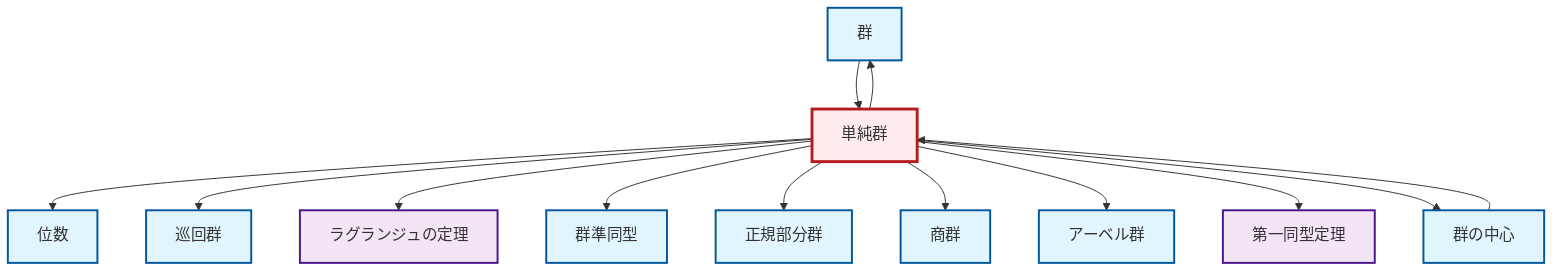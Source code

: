 graph TD
    classDef definition fill:#e1f5fe,stroke:#01579b,stroke-width:2px
    classDef theorem fill:#f3e5f5,stroke:#4a148c,stroke-width:2px
    classDef axiom fill:#fff3e0,stroke:#e65100,stroke-width:2px
    classDef example fill:#e8f5e9,stroke:#1b5e20,stroke-width:2px
    classDef current fill:#ffebee,stroke:#b71c1c,stroke-width:3px
    thm-first-isomorphism["第一同型定理"]:::theorem
    def-group["群"]:::definition
    thm-lagrange["ラグランジュの定理"]:::theorem
    def-center-of-group["群の中心"]:::definition
    def-homomorphism["群準同型"]:::definition
    def-cyclic-group["巡回群"]:::definition
    def-quotient-group["商群"]:::definition
    def-normal-subgroup["正規部分群"]:::definition
    def-abelian-group["アーベル群"]:::definition
    def-simple-group["単純群"]:::definition
    def-order["位数"]:::definition
    def-simple-group --> def-order
    def-simple-group --> def-cyclic-group
    def-simple-group --> thm-lagrange
    def-center-of-group --> def-simple-group
    def-simple-group --> def-homomorphism
    def-simple-group --> def-normal-subgroup
    def-simple-group --> def-quotient-group
    def-simple-group --> def-abelian-group
    def-simple-group --> thm-first-isomorphism
    def-group --> def-simple-group
    def-simple-group --> def-group
    def-simple-group --> def-center-of-group
    class def-simple-group current